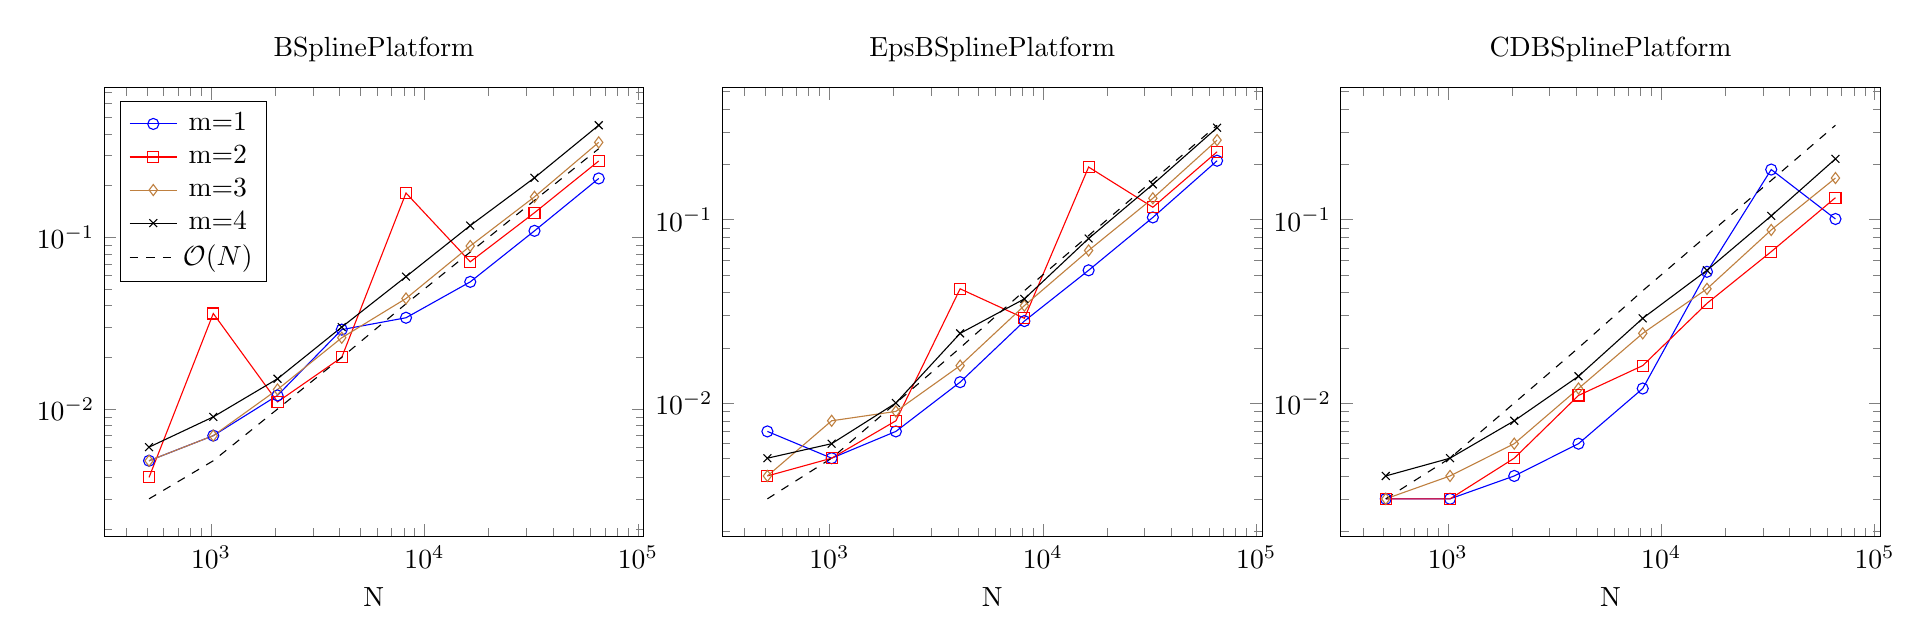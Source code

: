 \begin{tikzpicture}
\begin{groupplot}[ymin={0}, group style={group size={3 by 1}}]
    \nextgroupplot[xmode={log}, ymode={log}, xlabel={N}, legend pos={north west}, title={BSplinePlatform}]
    \addplot[color={blue}, mark={o}, mark options={solid}]
        table[row sep={\\}]
        {
            \\
            512.0  0.005  \\
            1024.0  0.007  \\
            2048.0  0.012  \\
            4096.0  0.029  \\
            8192.0  0.034  \\
            16384.0  0.055  \\
            32768.0  0.109  \\
            65536.0  0.22  \\
        }
        ;
    \addlegendentry {m=1}
    \addplot[color={red}, mark={square}, mark options={solid}]
        table[row sep={\\}]
        {
            \\
            512.0  0.004  \\
            1024.0  0.036  \\
            2048.0  0.011  \\
            4096.0  0.02  \\
            8192.0  0.181  \\
            16384.0  0.072  \\
            32768.0  0.139  \\
            65536.0  0.278  \\
        }
        ;
    \addlegendentry {m=2}
    \addplot[color={brown}, mark={diamond}, mark options={solid}]
        table[row sep={\\}]
        {
            \\
            512.0  0.005  \\
            1024.0  0.007  \\
            2048.0  0.013  \\
            4096.0  0.026  \\
            8192.0  0.044  \\
            16384.0  0.089  \\
            32768.0  0.172  \\
            65536.0  0.357  \\
        }
        ;
    \addlegendentry {m=3}
    \addplot[color={black}, mark={x}, mark options={solid}]
        table[row sep={\\}]
        {
            \\
            512.0  0.006  \\
            1024.0  0.009  \\
            2048.0  0.015  \\
            4096.0  0.03  \\
            8192.0  0.059  \\
            16384.0  0.117  \\
            32768.0  0.222  \\
            65536.0  0.449  \\
        }
        ;
    \addlegendentry {m=4}
    \addplot[color={black}, dashed]
        table[row sep={\\}]
        {
            \\
            512.0  0.003  \\
            1024.0  0.005  \\
            2048.0  0.01  \\
            4096.0  0.02  \\
            8192.0  0.041  \\
            16384.0  0.082  \\
            32768.0  0.164  \\
            65536.0  0.328  \\
        }
        ;
    \addlegendentry {$\mathcal O(N)$}
    \nextgroupplot[xmode={log}, ymode={log}, xlabel={N}, legend pos={north west}, title={EpsBSplinePlatform}]
    \addplot[color={blue}, mark={o}, mark options={solid}]
        table[row sep={\\}]
        {
            \\
            512.0  0.007  \\
            1024.0  0.005  \\
            2048.0  0.007  \\
            4096.0  0.013  \\
            8192.0  0.028  \\
            16384.0  0.053  \\
            32768.0  0.103  \\
            65536.0  0.21  \\
        }
        ;
    \addplot[color={red}, mark={square}, mark options={solid}]
        table[row sep={\\}]
        {
            \\
            512.0  0.004  \\
            1024.0  0.005  \\
            2048.0  0.008  \\
            4096.0  0.042  \\
            8192.0  0.029  \\
            16384.0  0.194  \\
            32768.0  0.117  \\
            65536.0  0.235  \\
        }
        ;
    \addplot[color={brown}, mark={diamond}, mark options={solid}]
        table[row sep={\\}]
        {
            \\
            512.0  0.004  \\
            1024.0  0.008  \\
            2048.0  0.009  \\
            4096.0  0.016  \\
            8192.0  0.034  \\
            16384.0  0.068  \\
            32768.0  0.131  \\
            65536.0  0.272  \\
        }
        ;
    \addplot[color={black}, mark={x}, mark options={solid}]
        table[row sep={\\}]
        {
            \\
            512.0  0.005  \\
            1024.0  0.006  \\
            2048.0  0.01  \\
            4096.0  0.024  \\
            8192.0  0.037  \\
            16384.0  0.079  \\
            32768.0  0.156  \\
            65536.0  0.318  \\
        }
        ;
    \addplot[color={black}, dashed]
        table[row sep={\\}]
        {
            \\
            512.0  0.003  \\
            1024.0  0.005  \\
            2048.0  0.01  \\
            4096.0  0.02  \\
            8192.0  0.041  \\
            16384.0  0.082  \\
            32768.0  0.164  \\
            65536.0  0.328  \\
        }
        ;
    \nextgroupplot[xmode={log}, ymode={log}, xlabel={N}, legend pos={north west}, title={CDBSplinePlatform}]
    \addplot[color={blue}, mark={o}, mark options={solid}]
        table[row sep={\\}]
        {
            \\
            512.0  0.003  \\
            1024.0  0.003  \\
            2048.0  0.004  \\
            4096.0  0.006  \\
            8192.0  0.012  \\
            16384.0  0.052  \\
            32768.0  0.188  \\
            65536.0  0.101  \\
        }
        ;
    \addplot[color={red}, mark={square}, mark options={solid}]
        table[row sep={\\}]
        {
            \\
            512.0  0.003  \\
            1024.0  0.003  \\
            2048.0  0.005  \\
            4096.0  0.011  \\
            8192.0  0.016  \\
            16384.0  0.035  \\
            32768.0  0.067  \\
            65536.0  0.132  \\
        }
        ;
    \addplot[color={brown}, mark={diamond}, mark options={solid}]
        table[row sep={\\}]
        {
            \\
            512.0  0.003  \\
            1024.0  0.004  \\
            2048.0  0.006  \\
            4096.0  0.012  \\
            8192.0  0.024  \\
            16384.0  0.042  \\
            32768.0  0.088  \\
            65536.0  0.169  \\
        }
        ;
    \addplot[color={black}, mark={x}, mark options={solid}]
        table[row sep={\\}]
        {
            \\
            512.0  0.004  \\
            1024.0  0.005  \\
            2048.0  0.008  \\
            4096.0  0.014  \\
            8192.0  0.029  \\
            16384.0  0.053  \\
            32768.0  0.105  \\
            65536.0  0.215  \\
        }
        ;
    \addplot[color={black}, dashed]
        table[row sep={\\}]
        {
            \\
            512.0  0.003  \\
            1024.0  0.005  \\
            2048.0  0.01  \\
            4096.0  0.02  \\
            8192.0  0.041  \\
            16384.0  0.082  \\
            32768.0  0.164  \\
            65536.0  0.328  \\
        }
        ;
\end{groupplot}
\end{tikzpicture}
